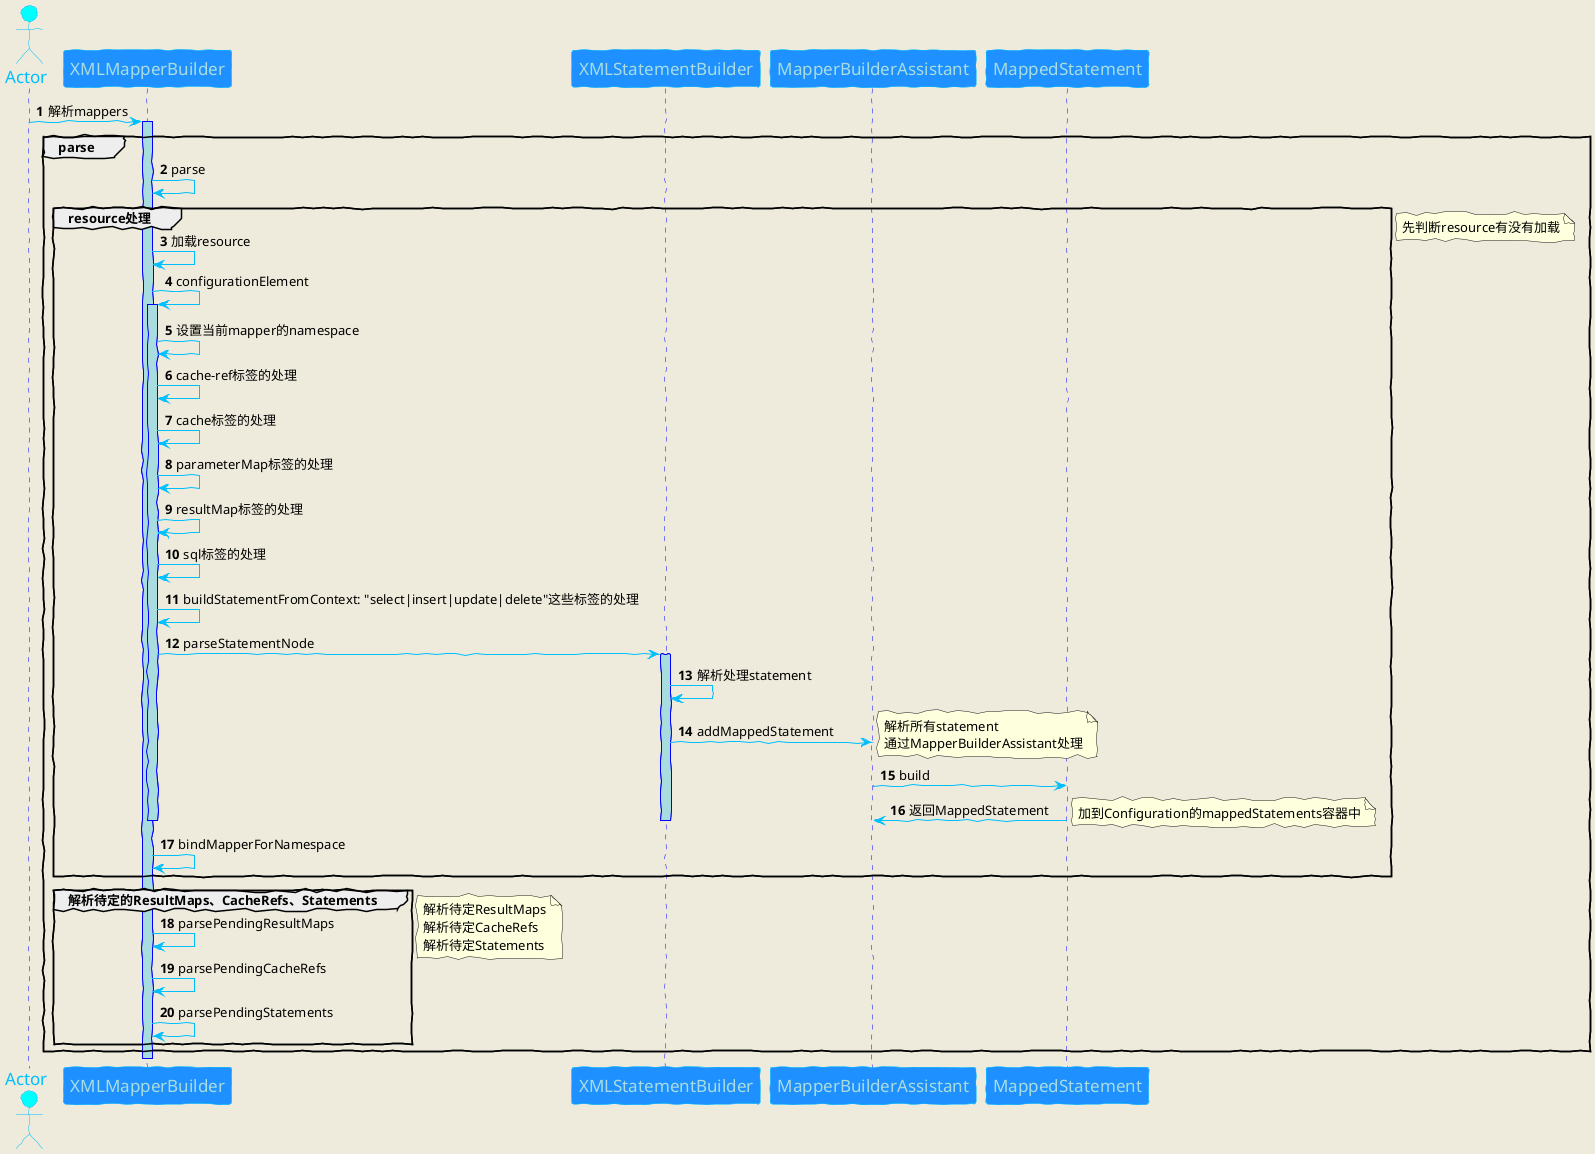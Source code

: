 @startuml

skinparam backgroundColor #EEEBDC
skinparam handwritten true

skinparam sequence {
	ArrowColor DeepSkyBlue
	ActorBorderColor DeepSkyBlue
	LifeLineBorderColor blue
	LifeLineBackgroundColor #A9DCDF

	ParticipantBorderColor DeepSkyBlue
	ParticipantBackgroundColor DodgerBlue
	ParticipantFontName Impact
	ParticipantFontSize 17
	ParticipantFontColor #A9DCDF

	ActorBackgroundColor aqua
	ActorFontColor DeepSkyBlue
	ActorFontSize 17
	ActorFontName Aapex
}

autonumber

actor Actor as start
start -> XMLMapperBuilder: 解析mappers
    activate XMLMapperBuilder
    group parse
    XMLMapperBuilder -> XMLMapperBuilder: parse
    group resource处理
    XMLMapperBuilder -> XMLMapperBuilder: 加载resource
    XMLMapperBuilder -> XMLMapperBuilder: configurationElement
    activate XMLMapperBuilder
    XMLMapperBuilder -> XMLMapperBuilder: 设置当前mapper的namespace
    XMLMapperBuilder -> XMLMapperBuilder: cache-ref标签的处理
    XMLMapperBuilder -> XMLMapperBuilder: cache标签的处理
    XMLMapperBuilder -> XMLMapperBuilder: parameterMap标签的处理
    XMLMapperBuilder -> XMLMapperBuilder: resultMap标签的处理
    XMLMapperBuilder -> XMLMapperBuilder: sql标签的处理
    XMLMapperBuilder -> XMLMapperBuilder: buildStatementFromContext: "select|insert|update|delete"这些标签的处理
    XMLMapperBuilder -> XMLStatementBuilder: parseStatementNode
        activate XMLStatementBuilder
            XMLStatementBuilder -> XMLStatementBuilder: 解析处理statement
            XMLStatementBuilder -> MapperBuilderAssistant: addMappedStatement
            note right
                解析所有statement
                通过MapperBuilderAssistant处理
            end note
            MapperBuilderAssistant -> MappedStatement: build
            MappedStatement -> MapperBuilderAssistant: 返回MappedStatement
            note right
            加到Configuration的mappedStatements容器中
            end note
        deactivate XMLStatementBuilder
    deactivate XMLMapperBuilder
    XMLMapperBuilder -> XMLMapperBuilder: bindMapperForNamespace
    end group resource处理
    note right
    先判断resource有没有加载
    end note
    group 解析待定的ResultMaps、CacheRefs、Statements
    XMLMapperBuilder -> XMLMapperBuilder: parsePendingResultMaps
    XMLMapperBuilder -> XMLMapperBuilder: parsePendingCacheRefs
    XMLMapperBuilder -> XMLMapperBuilder: parsePendingStatements
    end group
    note right
        解析待定ResultMaps
        解析待定CacheRefs
        解析待定Statements
    end note
    end group parse

    deactivate XMLMapperBuilder
@enduml